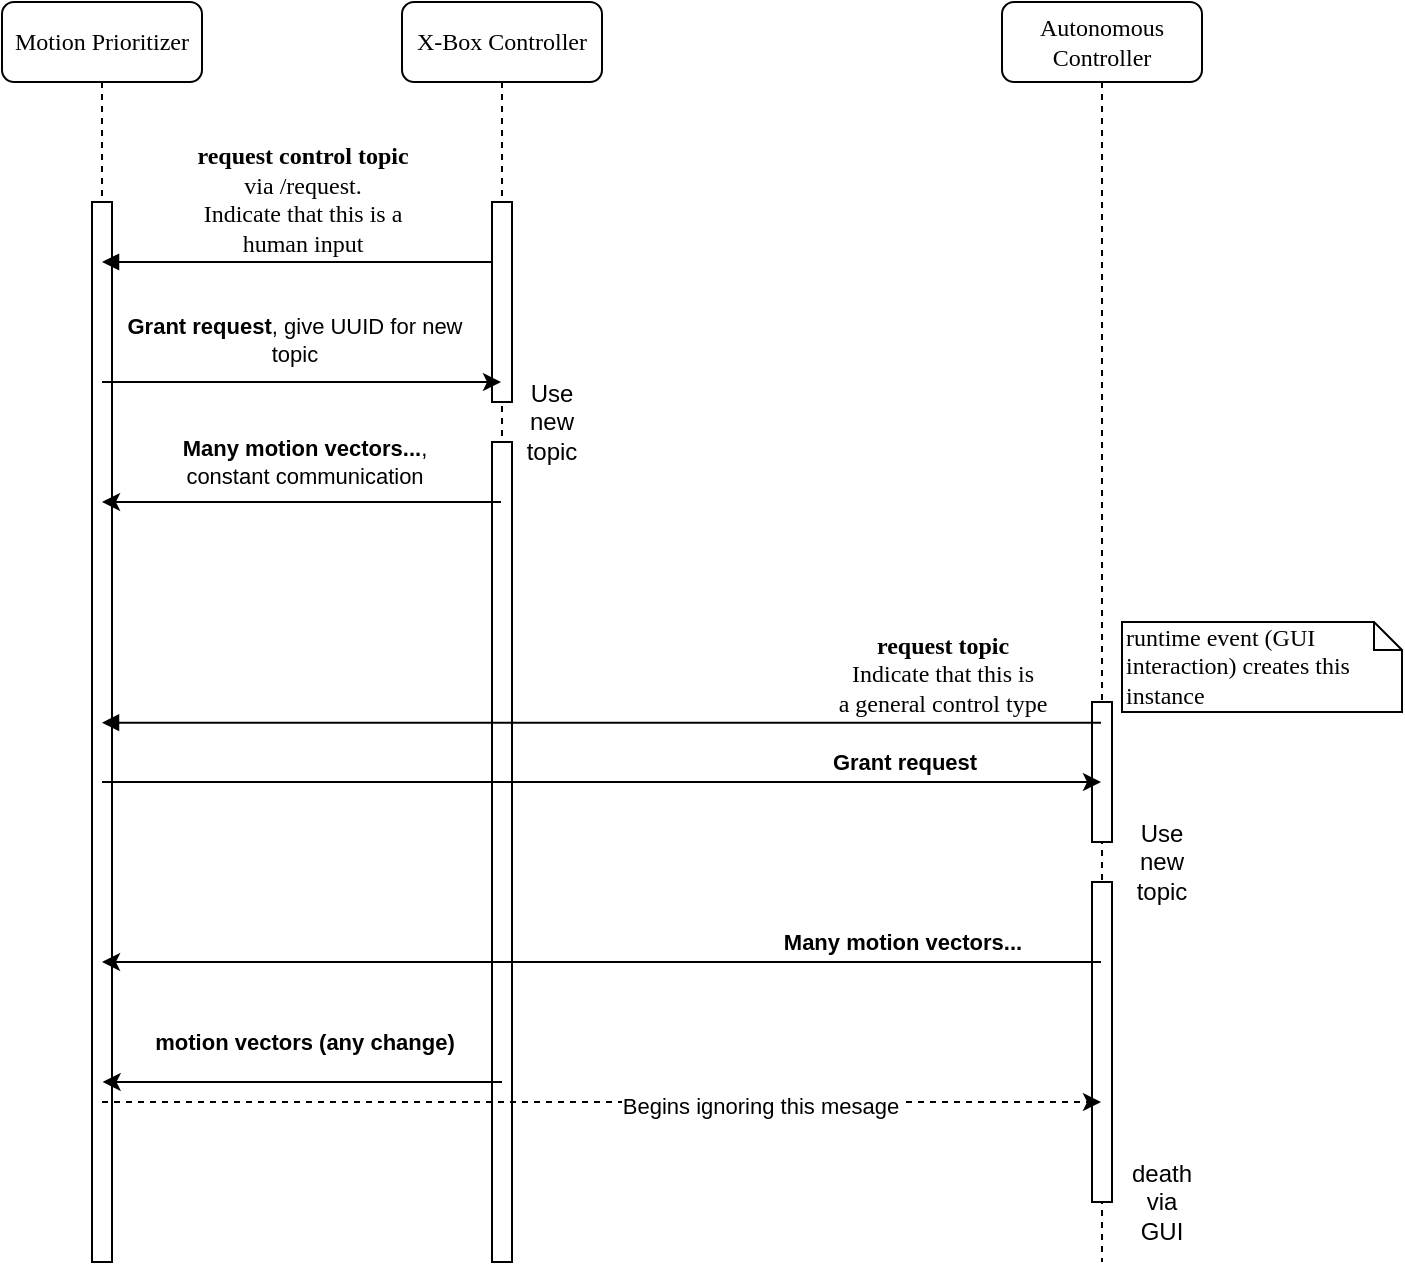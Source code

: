 <mxfile version="13.5.7" type="device"><diagram name="Page-1" id="13e1069c-82ec-6db2-03f1-153e76fe0fe0"><mxGraphModel dx="1185" dy="685" grid="1" gridSize="10" guides="1" tooltips="1" connect="1" arrows="1" fold="1" page="1" pageScale="1" pageWidth="1100" pageHeight="850" background="#ffffff" math="0" shadow="0"><root><mxCell id="0"/><mxCell id="1" parent="0"/><mxCell id="7baba1c4bc27f4b0-2" value="X-Box Controller" style="shape=umlLifeline;perimeter=lifelinePerimeter;whiteSpace=wrap;html=1;container=1;collapsible=0;recursiveResize=0;outlineConnect=0;rounded=1;shadow=0;comic=0;labelBackgroundColor=none;strokeWidth=1;fontFamily=Verdana;fontSize=12;align=center;" parent="1" vertex="1"><mxGeometry x="300" y="80" width="100" height="630" as="geometry"/></mxCell><mxCell id="7baba1c4bc27f4b0-10" value="" style="html=1;points=[];perimeter=orthogonalPerimeter;rounded=0;shadow=0;comic=0;labelBackgroundColor=none;strokeWidth=1;fontFamily=Verdana;fontSize=12;align=center;" parent="7baba1c4bc27f4b0-2" vertex="1"><mxGeometry x="45" y="100" width="10" height="100" as="geometry"/></mxCell><mxCell id="Dwvooazq4-6VNFRYl2vt-9" value="" style="html=1;points=[];perimeter=orthogonalPerimeter;rounded=0;shadow=0;comic=0;labelBackgroundColor=none;strokeWidth=1;fontFamily=Verdana;fontSize=12;align=center;" vertex="1" parent="7baba1c4bc27f4b0-2"><mxGeometry x="45" y="220" width="10" height="410" as="geometry"/></mxCell><mxCell id="7baba1c4bc27f4b0-8" value="Motion Prioritizer" style="shape=umlLifeline;perimeter=lifelinePerimeter;whiteSpace=wrap;html=1;container=1;collapsible=0;recursiveResize=0;outlineConnect=0;rounded=1;shadow=0;comic=0;labelBackgroundColor=none;strokeWidth=1;fontFamily=Verdana;fontSize=12;align=center;" parent="1" vertex="1"><mxGeometry x="100" y="80" width="100" height="630" as="geometry"/></mxCell><mxCell id="7baba1c4bc27f4b0-9" value="" style="html=1;points=[];perimeter=orthogonalPerimeter;rounded=0;shadow=0;comic=0;labelBackgroundColor=none;strokeWidth=1;fontFamily=Verdana;fontSize=12;align=center;" parent="7baba1c4bc27f4b0-8" vertex="1"><mxGeometry x="45" y="100" width="10" height="530" as="geometry"/></mxCell><mxCell id="7baba1c4bc27f4b0-11" value="&lt;b&gt;request control topic&lt;/b&gt;&lt;br&gt;via /request.&lt;br&gt;Indicate that this is a &lt;br&gt;human input" style="html=1;verticalAlign=bottom;endArrow=block;labelBackgroundColor=none;fontFamily=Verdana;fontSize=12;edgeStyle=elbowEdgeStyle;elbow=vertical;" parent="1" source="7baba1c4bc27f4b0-10" target="7baba1c4bc27f4b0-8" edge="1"><mxGeometry x="-0.027" relative="1" as="geometry"><mxPoint x="220" y="190" as="sourcePoint"/><Array as="points"><mxPoint x="260" y="210"/><mxPoint x="230" y="200"/><mxPoint x="180" y="200"/><mxPoint x="200" y="212"/></Array><mxPoint as="offset"/></mxGeometry></mxCell><mxCell id="Dwvooazq4-6VNFRYl2vt-1" value="Autonomous Controller" style="shape=umlLifeline;perimeter=lifelinePerimeter;whiteSpace=wrap;html=1;container=1;collapsible=0;recursiveResize=0;outlineConnect=0;rounded=1;shadow=0;comic=0;labelBackgroundColor=none;strokeWidth=1;fontFamily=Verdana;fontSize=12;align=center;" vertex="1" parent="1"><mxGeometry x="600" y="80" width="100" height="630" as="geometry"/></mxCell><mxCell id="Dwvooazq4-6VNFRYl2vt-2" value="" style="html=1;points=[];perimeter=orthogonalPerimeter;rounded=0;shadow=0;comic=0;labelBackgroundColor=none;strokeWidth=1;fontFamily=Verdana;fontSize=12;align=center;" vertex="1" parent="Dwvooazq4-6VNFRYl2vt-1"><mxGeometry x="45" y="350" width="10" height="70" as="geometry"/></mxCell><mxCell id="Dwvooazq4-6VNFRYl2vt-18" value="" style="html=1;points=[];perimeter=orthogonalPerimeter;rounded=0;shadow=0;comic=0;labelBackgroundColor=none;strokeWidth=1;fontFamily=Verdana;fontSize=12;align=center;" vertex="1" parent="Dwvooazq4-6VNFRYl2vt-1"><mxGeometry x="45" y="440" width="10" height="160" as="geometry"/></mxCell><mxCell id="Dwvooazq4-6VNFRYl2vt-3" value="runtime event (GUI interaction) creates this instance" style="shape=note;whiteSpace=wrap;html=1;size=14;verticalAlign=top;align=left;spacingTop=-6;rounded=0;shadow=0;comic=0;labelBackgroundColor=none;strokeWidth=1;fontFamily=Verdana;fontSize=12" vertex="1" parent="1"><mxGeometry x="660" y="390" width="140" height="45" as="geometry"/></mxCell><mxCell id="Dwvooazq4-6VNFRYl2vt-5" value="" style="endArrow=classic;html=1;" edge="1" parent="1" source="7baba1c4bc27f4b0-8" target="7baba1c4bc27f4b0-2"><mxGeometry width="50" height="50" relative="1" as="geometry"><mxPoint x="160" y="280" as="sourcePoint"/><mxPoint x="210" y="230" as="targetPoint"/><Array as="points"><mxPoint x="260" y="270"/></Array></mxGeometry></mxCell><mxCell id="Dwvooazq4-6VNFRYl2vt-6" value="&lt;b&gt;Grant request&lt;/b&gt;, give UUID for new&lt;br&gt;topic" style="edgeLabel;html=1;align=center;verticalAlign=middle;resizable=0;points=[];" vertex="1" connectable="0" parent="Dwvooazq4-6VNFRYl2vt-5"><mxGeometry x="-0.194" y="2" relative="1" as="geometry"><mxPoint x="15.58" y="-19.01" as="offset"/></mxGeometry></mxCell><mxCell id="Dwvooazq4-6VNFRYl2vt-10" value="Use new topic" style="text;html=1;strokeColor=none;fillColor=none;align=center;verticalAlign=middle;whiteSpace=wrap;rounded=0;" vertex="1" parent="1"><mxGeometry x="355" y="270" width="40" height="40" as="geometry"/></mxCell><mxCell id="Dwvooazq4-6VNFRYl2vt-11" value="" style="endArrow=none;startArrow=classic;html=1;endFill=0;" edge="1" parent="1" source="7baba1c4bc27f4b0-8" target="7baba1c4bc27f4b0-2"><mxGeometry width="50" height="50" relative="1" as="geometry"><mxPoint x="310" y="430" as="sourcePoint"/><mxPoint x="360" y="380" as="targetPoint"/><Array as="points"><mxPoint x="290" y="330"/></Array></mxGeometry></mxCell><mxCell id="Dwvooazq4-6VNFRYl2vt-12" value="&lt;b&gt;Many motion vectors...&lt;/b&gt;, &lt;br&gt;constant communication" style="edgeLabel;html=1;align=center;verticalAlign=middle;resizable=0;points=[];" vertex="1" connectable="0" parent="Dwvooazq4-6VNFRYl2vt-11"><mxGeometry x="-0.079" relative="1" as="geometry"><mxPoint x="8.47" y="-20" as="offset"/></mxGeometry></mxCell><mxCell id="Dwvooazq4-6VNFRYl2vt-14" value="&lt;b&gt;request topic&lt;/b&gt;&lt;br&gt;Indicate that this is&lt;br&gt;a general control type" style="html=1;verticalAlign=bottom;endArrow=block;labelBackgroundColor=none;fontFamily=Verdana;fontSize=12;edgeStyle=elbowEdgeStyle;elbow=vertical;" edge="1" parent="1" source="Dwvooazq4-6VNFRYl2vt-1" target="7baba1c4bc27f4b0-8"><mxGeometry x="-0.222" y="-115" relative="1" as="geometry"><mxPoint x="600" y="440.32" as="sourcePoint"/><mxPoint x="410.74" y="440.0" as="targetPoint"/><Array as="points"><mxPoint x="455" y="440.32"/></Array><mxPoint x="115" y="115" as="offset"/></mxGeometry></mxCell><mxCell id="Dwvooazq4-6VNFRYl2vt-15" value="" style="endArrow=classic;html=1;" edge="1" parent="1" source="7baba1c4bc27f4b0-8" target="Dwvooazq4-6VNFRYl2vt-1"><mxGeometry width="50" height="50" relative="1" as="geometry"><mxPoint x="400" y="440" as="sourcePoint"/><mxPoint x="450" y="390" as="targetPoint"/><Array as="points"><mxPoint x="510" y="470"/></Array></mxGeometry></mxCell><mxCell id="Dwvooazq4-6VNFRYl2vt-16" value="Grant request" style="edgeLabel;html=1;align=center;verticalAlign=middle;resizable=0;points=[];fontStyle=1" vertex="1" connectable="0" parent="Dwvooazq4-6VNFRYl2vt-15"><mxGeometry x="0.353" y="-2" relative="1" as="geometry"><mxPoint x="62.26" y="-12" as="offset"/></mxGeometry></mxCell><mxCell id="Dwvooazq4-6VNFRYl2vt-17" value="" style="endArrow=classic;html=1;" edge="1" parent="1" source="Dwvooazq4-6VNFRYl2vt-1" target="7baba1c4bc27f4b0-8"><mxGeometry width="50" height="50" relative="1" as="geometry"><mxPoint x="420" y="620" as="sourcePoint"/><mxPoint x="470" y="570" as="targetPoint"/><Array as="points"><mxPoint x="540" y="560"/></Array></mxGeometry></mxCell><mxCell id="Dwvooazq4-6VNFRYl2vt-20" value="&lt;b&gt;Many motion vectors...&lt;/b&gt;" style="edgeLabel;html=1;align=center;verticalAlign=middle;resizable=0;points=[];" vertex="1" connectable="0" parent="Dwvooazq4-6VNFRYl2vt-17"><mxGeometry x="-0.442" y="-2" relative="1" as="geometry"><mxPoint x="39.81" y="-8" as="offset"/></mxGeometry></mxCell><mxCell id="Dwvooazq4-6VNFRYl2vt-19" value="Use new topic" style="text;html=1;strokeColor=none;fillColor=none;align=center;verticalAlign=middle;whiteSpace=wrap;rounded=0;" vertex="1" parent="1"><mxGeometry x="660" y="490" width="40" height="40" as="geometry"/></mxCell><mxCell id="Dwvooazq4-6VNFRYl2vt-21" value="" style="endArrow=none;startArrow=classic;html=1;endFill=0;" edge="1" parent="1"><mxGeometry width="50" height="50" relative="1" as="geometry"><mxPoint x="150.31" y="620.0" as="sourcePoint"/><mxPoint x="350.0" y="620.0" as="targetPoint"/><Array as="points"/></mxGeometry></mxCell><mxCell id="Dwvooazq4-6VNFRYl2vt-22" value="&lt;b&gt;motion vectors (any change)&lt;/b&gt;" style="edgeLabel;html=1;align=center;verticalAlign=middle;resizable=0;points=[];" vertex="1" connectable="0" parent="Dwvooazq4-6VNFRYl2vt-21"><mxGeometry x="-0.079" relative="1" as="geometry"><mxPoint x="8.47" y="-20" as="offset"/></mxGeometry></mxCell><mxCell id="Dwvooazq4-6VNFRYl2vt-23" value="death via GUI" style="text;html=1;strokeColor=none;fillColor=none;align=center;verticalAlign=middle;whiteSpace=wrap;rounded=0;" vertex="1" parent="1"><mxGeometry x="660" y="660" width="40" height="40" as="geometry"/></mxCell><mxCell id="Dwvooazq4-6VNFRYl2vt-26" value="" style="endArrow=classic;html=1;dashed=1;" edge="1" parent="1" source="7baba1c4bc27f4b0-8" target="Dwvooazq4-6VNFRYl2vt-1"><mxGeometry width="50" height="50" relative="1" as="geometry"><mxPoint x="190" y="560" as="sourcePoint"/><mxPoint x="450" y="540" as="targetPoint"/><Array as="points"><mxPoint x="470" y="630"/><mxPoint x="580" y="630"/></Array></mxGeometry></mxCell><mxCell id="Dwvooazq4-6VNFRYl2vt-27" value="Begins ignoring this mesage" style="edgeLabel;html=1;align=center;verticalAlign=middle;resizable=0;points=[];" vertex="1" connectable="0" parent="Dwvooazq4-6VNFRYl2vt-26"><mxGeometry x="0.318" y="-2" relative="1" as="geometry"><mxPoint as="offset"/></mxGeometry></mxCell></root></mxGraphModel></diagram></mxfile>